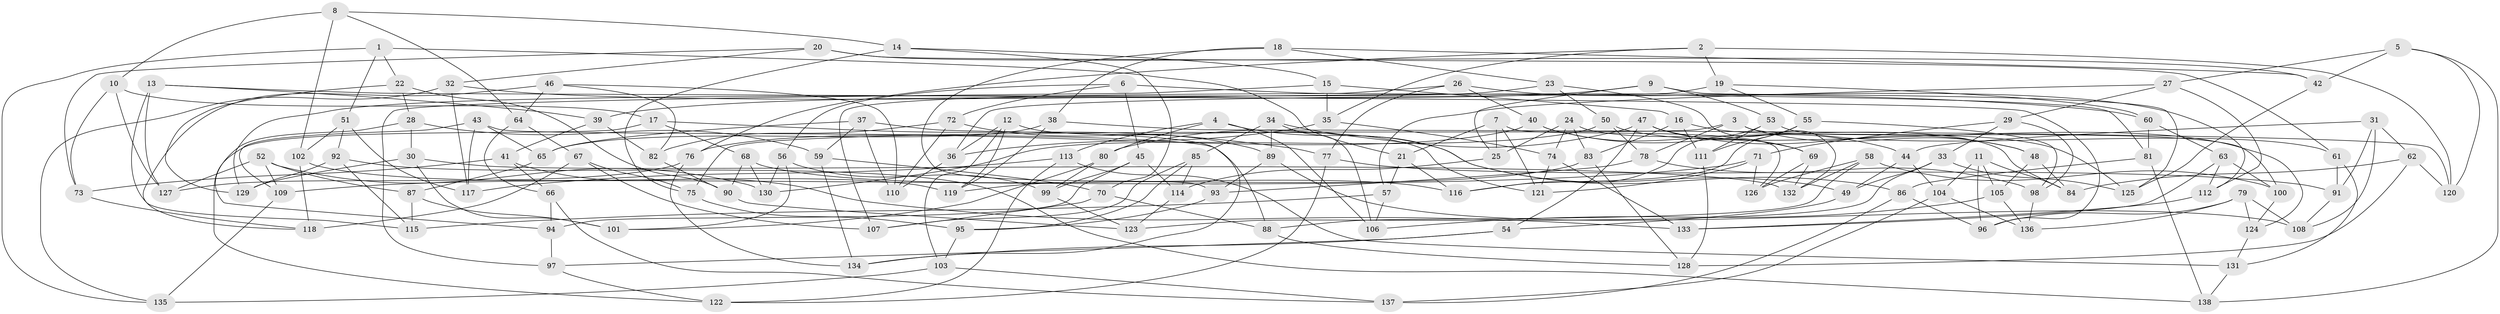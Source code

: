 // coarse degree distribution, {4: 0.42028985507246375, 8: 0.13043478260869565, 6: 0.2608695652173913, 12: 0.014492753623188406, 7: 0.043478260869565216, 10: 0.028985507246376812, 9: 0.028985507246376812, 5: 0.057971014492753624, 11: 0.014492753623188406}
// Generated by graph-tools (version 1.1) at 2025/20/03/04/25 18:20:50]
// undirected, 138 vertices, 276 edges
graph export_dot {
graph [start="1"]
  node [color=gray90,style=filled];
  1;
  2;
  3;
  4;
  5;
  6;
  7;
  8;
  9;
  10;
  11;
  12;
  13;
  14;
  15;
  16;
  17;
  18;
  19;
  20;
  21;
  22;
  23;
  24;
  25;
  26;
  27;
  28;
  29;
  30;
  31;
  32;
  33;
  34;
  35;
  36;
  37;
  38;
  39;
  40;
  41;
  42;
  43;
  44;
  45;
  46;
  47;
  48;
  49;
  50;
  51;
  52;
  53;
  54;
  55;
  56;
  57;
  58;
  59;
  60;
  61;
  62;
  63;
  64;
  65;
  66;
  67;
  68;
  69;
  70;
  71;
  72;
  73;
  74;
  75;
  76;
  77;
  78;
  79;
  80;
  81;
  82;
  83;
  84;
  85;
  86;
  87;
  88;
  89;
  90;
  91;
  92;
  93;
  94;
  95;
  96;
  97;
  98;
  99;
  100;
  101;
  102;
  103;
  104;
  105;
  106;
  107;
  108;
  109;
  110;
  111;
  112;
  113;
  114;
  115;
  116;
  117;
  118;
  119;
  120;
  121;
  122;
  123;
  124;
  125;
  126;
  127;
  128;
  129;
  130;
  131;
  132;
  133;
  134;
  135;
  136;
  137;
  138;
  1 -- 22;
  1 -- 21;
  1 -- 135;
  1 -- 51;
  2 -- 120;
  2 -- 19;
  2 -- 76;
  2 -- 35;
  3 -- 75;
  3 -- 100;
  3 -- 48;
  3 -- 78;
  4 -- 113;
  4 -- 80;
  4 -- 106;
  4 -- 86;
  5 -- 27;
  5 -- 120;
  5 -- 138;
  5 -- 42;
  6 -- 81;
  6 -- 56;
  6 -- 45;
  6 -- 72;
  7 -- 21;
  7 -- 25;
  7 -- 126;
  7 -- 121;
  8 -- 102;
  8 -- 10;
  8 -- 14;
  8 -- 64;
  9 -- 125;
  9 -- 39;
  9 -- 25;
  9 -- 53;
  10 -- 127;
  10 -- 73;
  10 -- 17;
  11 -- 96;
  11 -- 104;
  11 -- 84;
  11 -- 105;
  12 -- 121;
  12 -- 119;
  12 -- 103;
  12 -- 36;
  13 -- 115;
  13 -- 96;
  13 -- 39;
  13 -- 127;
  14 -- 75;
  14 -- 15;
  14 -- 70;
  15 -- 35;
  15 -- 16;
  15 -- 97;
  16 -- 125;
  16 -- 83;
  16 -- 111;
  17 -- 122;
  17 -- 68;
  17 -- 77;
  18 -- 23;
  18 -- 93;
  18 -- 38;
  18 -- 42;
  19 -- 36;
  19 -- 55;
  19 -- 60;
  20 -- 73;
  20 -- 32;
  20 -- 42;
  20 -- 61;
  21 -- 57;
  21 -- 116;
  22 -- 129;
  22 -- 90;
  22 -- 28;
  23 -- 132;
  23 -- 50;
  23 -- 129;
  24 -- 83;
  24 -- 84;
  24 -- 74;
  24 -- 25;
  25 -- 114;
  26 -- 107;
  26 -- 40;
  26 -- 77;
  26 -- 112;
  27 -- 57;
  27 -- 29;
  27 -- 112;
  28 -- 94;
  28 -- 30;
  28 -- 59;
  29 -- 98;
  29 -- 33;
  29 -- 71;
  30 -- 132;
  30 -- 129;
  30 -- 101;
  31 -- 108;
  31 -- 44;
  31 -- 91;
  31 -- 62;
  32 -- 117;
  32 -- 135;
  32 -- 60;
  33 -- 49;
  33 -- 123;
  33 -- 125;
  34 -- 85;
  34 -- 89;
  34 -- 106;
  34 -- 49;
  35 -- 74;
  35 -- 36;
  36 -- 110;
  37 -- 65;
  37 -- 59;
  37 -- 134;
  37 -- 110;
  38 -- 119;
  38 -- 65;
  38 -- 120;
  39 -- 41;
  39 -- 82;
  40 -- 76;
  40 -- 69;
  40 -- 44;
  41 -- 133;
  41 -- 66;
  41 -- 73;
  42 -- 125;
  43 -- 65;
  43 -- 109;
  43 -- 117;
  43 -- 88;
  44 -- 104;
  44 -- 49;
  45 -- 94;
  45 -- 99;
  45 -- 114;
  46 -- 118;
  46 -- 82;
  46 -- 110;
  46 -- 64;
  47 -- 80;
  47 -- 48;
  47 -- 54;
  47 -- 69;
  48 -- 105;
  48 -- 84;
  49 -- 54;
  50 -- 130;
  50 -- 124;
  50 -- 78;
  51 -- 92;
  51 -- 102;
  51 -- 117;
  52 -- 87;
  52 -- 130;
  52 -- 127;
  52 -- 109;
  53 -- 61;
  53 -- 116;
  53 -- 111;
  54 -- 134;
  54 -- 97;
  55 -- 111;
  55 -- 98;
  55 -- 116;
  56 -- 130;
  56 -- 101;
  56 -- 99;
  57 -- 115;
  57 -- 106;
  58 -- 100;
  58 -- 132;
  58 -- 88;
  58 -- 126;
  59 -- 70;
  59 -- 134;
  60 -- 81;
  60 -- 63;
  61 -- 131;
  61 -- 91;
  62 -- 84;
  62 -- 128;
  62 -- 120;
  63 -- 133;
  63 -- 112;
  63 -- 100;
  64 -- 66;
  64 -- 67;
  65 -- 87;
  66 -- 137;
  66 -- 94;
  67 -- 118;
  67 -- 75;
  67 -- 107;
  68 -- 130;
  68 -- 116;
  68 -- 90;
  69 -- 132;
  69 -- 126;
  70 -- 88;
  70 -- 107;
  71 -- 126;
  71 -- 121;
  71 -- 109;
  72 -- 110;
  72 -- 89;
  72 -- 82;
  73 -- 118;
  74 -- 121;
  74 -- 133;
  75 -- 95;
  76 -- 134;
  76 -- 127;
  77 -- 122;
  77 -- 91;
  78 -- 93;
  78 -- 98;
  79 -- 124;
  79 -- 96;
  79 -- 108;
  79 -- 136;
  80 -- 101;
  80 -- 99;
  81 -- 86;
  81 -- 138;
  82 -- 90;
  83 -- 119;
  83 -- 128;
  85 -- 114;
  85 -- 95;
  85 -- 107;
  86 -- 96;
  86 -- 137;
  87 -- 101;
  87 -- 115;
  88 -- 128;
  89 -- 108;
  89 -- 93;
  90 -- 123;
  91 -- 108;
  92 -- 138;
  92 -- 129;
  92 -- 115;
  93 -- 95;
  94 -- 97;
  95 -- 103;
  97 -- 122;
  98 -- 136;
  99 -- 123;
  100 -- 124;
  102 -- 119;
  102 -- 118;
  103 -- 137;
  103 -- 135;
  104 -- 137;
  104 -- 136;
  105 -- 106;
  105 -- 136;
  109 -- 135;
  111 -- 128;
  112 -- 133;
  113 -- 122;
  113 -- 131;
  113 -- 117;
  114 -- 123;
  124 -- 131;
  131 -- 138;
}
